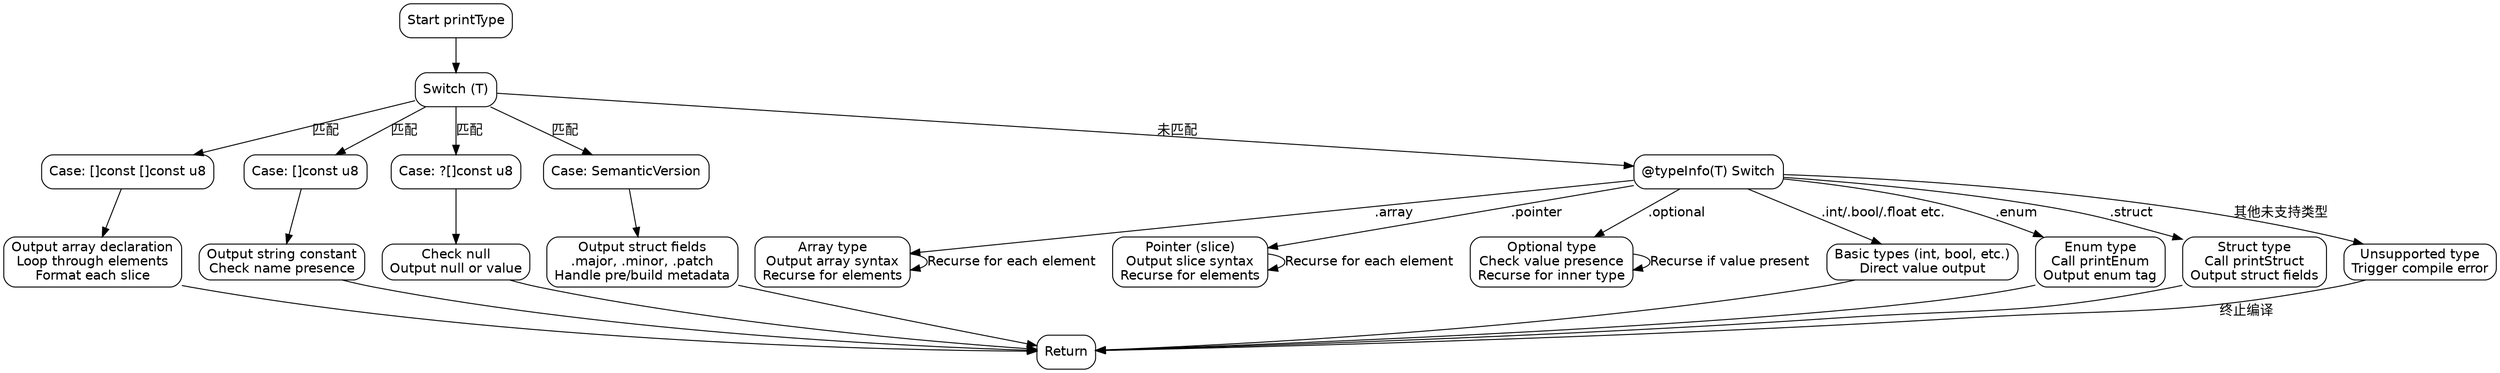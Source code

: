 
digraph flowchart {
    node [shape=rectangle, style=rounded, fontname=Helvetica]
    edge [fontname=Helvetica]

    start [label="Start printType"]
    switch_T [label="Switch (T)"]
    case_array_of_slices [label="Case: []const []const u8"]
    handle_array_of_slices [label="Output array declaration\nLoop through elements\nFormat each slice"]
    case_slice [label="Case: []const u8"]
    handle_slice [label="Output string constant\nCheck name presence"]
    case_nullable_slice [label="Case: ?[]const u8"]
    handle_nullable_slice [label="Check null\nOutput null or value"]
    case_semver [label="Case: SemanticVersion"]
    handle_semver [label="Output struct fields\n.major, .minor, .patch\nHandle pre/build metadata"]
    typeinfo_switch [label="@typeInfo(T) Switch"]
    array_type [label="Array type\nOutput array syntax\nRecurse for elements"]
    pointer_type [label="Pointer (slice)\nOutput slice syntax\nRecurse for elements"]
    optional_type [label="Optional type\nCheck value presence\nRecurse for inner type"]
    basic_types [label="Basic types (int, bool, etc.)\nDirect value output"]
    enum_type [label="Enum type\nCall printEnum\nOutput enum tag"]
    struct_type [label="Struct type\nCall printStruct\nOutput struct fields"]
    error_case [label="Unsupported type\nTrigger compile error"]
    end [label="Return"]

    start -> switch_T
    switch_T -> case_array_of_slices [label="匹配"]
    case_array_of_slices -> handle_array_of_slices -> end

    switch_T -> case_slice [label="匹配"]
    case_slice -> handle_slice -> end

    switch_T -> case_nullable_slice [label="匹配"]
    case_nullable_slice -> handle_nullable_slice -> end

    switch_T -> case_semver [label="匹配"]
    case_semver -> handle_semver -> end

    switch_T -> typeinfo_switch [label="未匹配"]
    typeinfo_switch -> array_type [label=".array"]
    array_type -> array_type [label="Recurse for each element"]

    typeinfo_switch -> pointer_type [label=".pointer"]
    pointer_type -> pointer_type [label="Recurse for each element"]

    typeinfo_switch -> optional_type [label=".optional"]
    optional_type -> optional_type [label="Recurse if value present"]

    typeinfo_switch -> basic_types [label=".int/.bool/.float etc."]
    basic_types -> end

    typeinfo_switch -> enum_type [label=".enum"]
    enum_type -> end

    typeinfo_switch -> struct_type [label=".struct"]
    struct_type -> end

    typeinfo_switch -> error_case [label="其他未支持类型"]
    error_case -> end [label="终止编译"]
}
